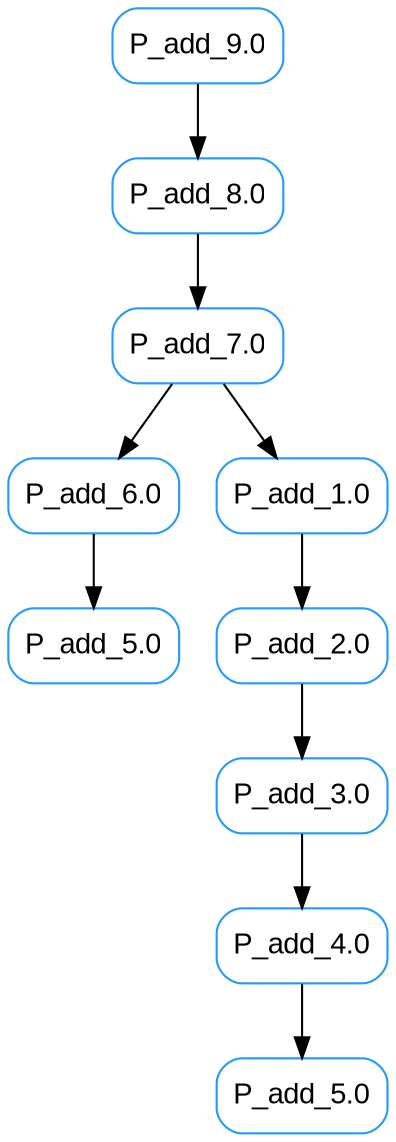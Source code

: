 digraph run_2 {
	graph [rankdir=TB]
	node [arrowsize=0.8 color="#2299FF" fontcolor="#DDD" fontname=Arial shape=box style=rounded]
	139581092402896 [label="P_add_2.0"]
	139581092402944 [label="P_add_3.0"]
	139581092402992 [label="P_add_4.0"]
	139581092402416 [label="P_add_7.0"]
	139581092402464 [label="P_add_6.0"]
	139581092402512 [label="P_add_5.0"]
	139581092402368 [label="P_add_8.0"]
	139581092402320 [label="P_add_9.0"]
	139581092403040 [label="P_add_5.0"]
	139581092402848 [label="P_add_1.0"]
	139581092402944 -> 139581092402992
	139581092402320 -> 139581092402368
	139581092402848 -> 139581092402896
	139581092402416 -> 139581092402848
	139581092402368 -> 139581092402416
	139581092402416 -> 139581092402464
	139581092402992 -> 139581092403040
	139581092402896 -> 139581092402944
	139581092402464 -> 139581092402512
	overlap=false
	fontsize=12
	bgcolor="#00000000"
}
